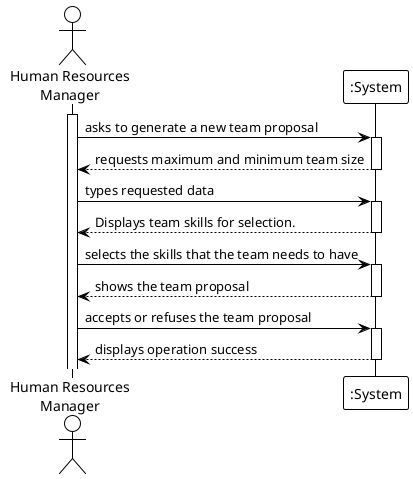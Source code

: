 @startuml
!theme plain


actor "Human Resources\nManager" as Employee
participant ":System" as System

activate Employee

    Employee -> System : asks to generate a new team proposal
    activate System

        System --> Employee : requests maximum and minimum team size
    deactivate System

    Employee -> System : types requested data
    activate System

        System --> Employee : Displays team skills for selection.
    deactivate System

    Employee -> System : selects the skills that the team needs to have

    activate System

        System --> Employee : shows the team proposal
    deactivate System

    Employee -> System : accepts or refuses the team proposal
    activate System

        System --> Employee : displays operation success
    deactivate System

@enduml
